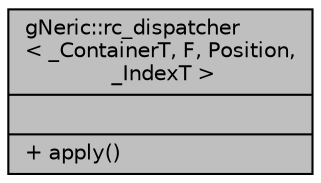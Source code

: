 digraph "gNeric::rc_dispatcher&lt; _ContainerT, F, Position, _IndexT &gt;"
{
 // INTERACTIVE_SVG=YES
  bgcolor="transparent";
  edge [fontname="Helvetica",fontsize="10",labelfontname="Helvetica",labelfontsize="10"];
  node [fontname="Helvetica",fontsize="10",shape=record];
  Node1 [label="{gNeric::rc_dispatcher\l\< _ContainerT, F, Position,\l _IndexT \>\n||+ apply()\l}",height=0.2,width=0.4,color="black", fillcolor="grey75", style="filled", fontcolor="black"];
}
